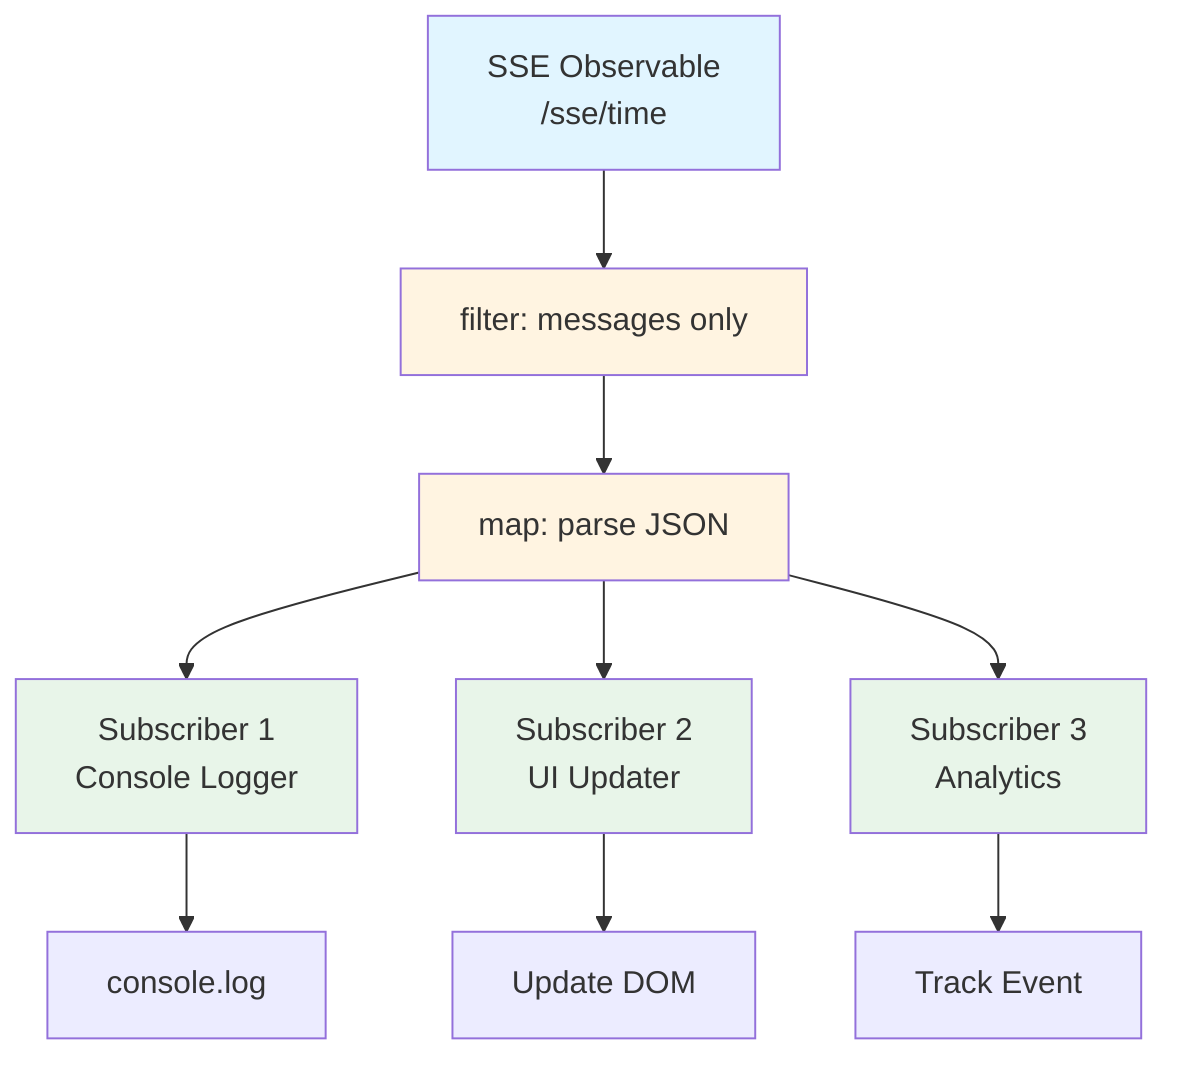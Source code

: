 graph TB
    SSE[SSE Observable<br>/sse/time]
    
    Filter[filter: messages only]
    Parse[map: parse JSON]
    
    Sub1[Subscriber 1<br>Console Logger]
    Sub2[Subscriber 2<br>UI Updater]
    Sub3[Subscriber 3<br>Analytics]
    
    SSE --> Filter
    Filter --> Parse
    
    Parse --> Sub1
    Parse --> Sub2
    Parse --> Sub3
    
    Sub1 --> Console[console.log]
    Sub2 --> DOM[Update DOM]
    Sub3 --> Track[Track Event]
    
    style SSE fill:#e1f5ff
    style Filter fill:#fff4e1
    style Parse fill:#fff4e1
    style Sub1 fill:#e8f5e9
    style Sub2 fill:#e8f5e9
    style Sub3 fill:#e8f5e9